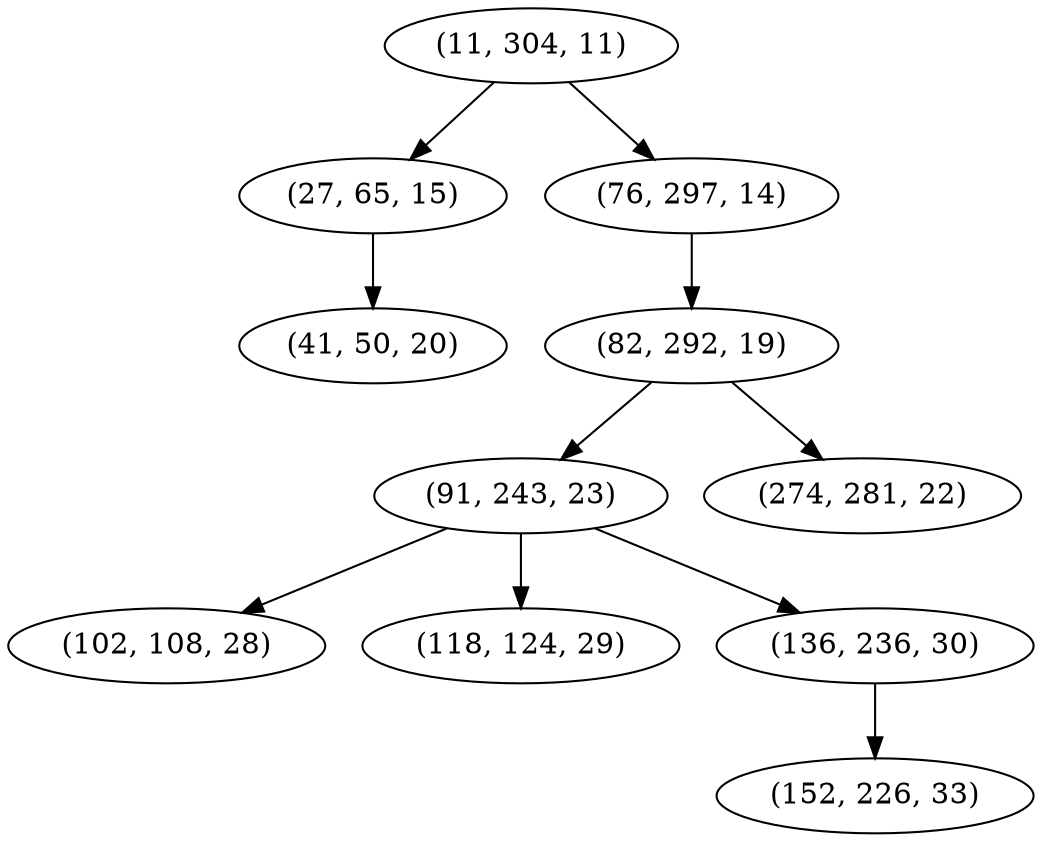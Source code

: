 digraph tree {
    "(11, 304, 11)";
    "(27, 65, 15)";
    "(41, 50, 20)";
    "(76, 297, 14)";
    "(82, 292, 19)";
    "(91, 243, 23)";
    "(102, 108, 28)";
    "(118, 124, 29)";
    "(136, 236, 30)";
    "(152, 226, 33)";
    "(274, 281, 22)";
    "(11, 304, 11)" -> "(27, 65, 15)";
    "(11, 304, 11)" -> "(76, 297, 14)";
    "(27, 65, 15)" -> "(41, 50, 20)";
    "(76, 297, 14)" -> "(82, 292, 19)";
    "(82, 292, 19)" -> "(91, 243, 23)";
    "(82, 292, 19)" -> "(274, 281, 22)";
    "(91, 243, 23)" -> "(102, 108, 28)";
    "(91, 243, 23)" -> "(118, 124, 29)";
    "(91, 243, 23)" -> "(136, 236, 30)";
    "(136, 236, 30)" -> "(152, 226, 33)";
}
